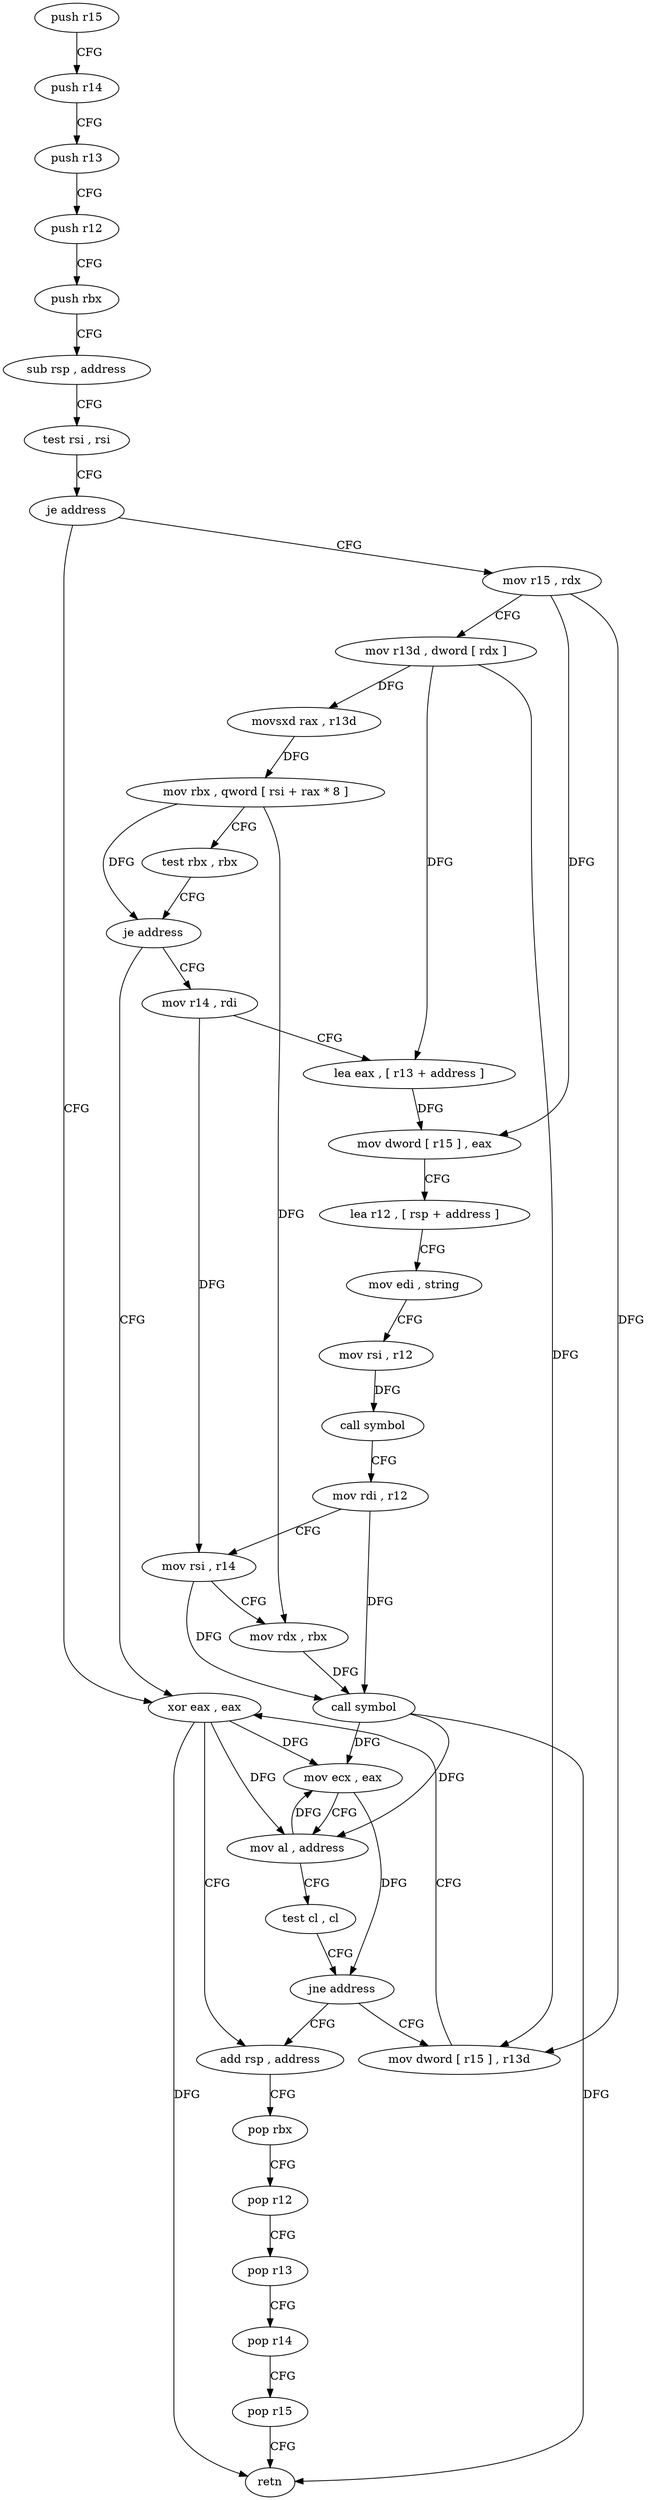 digraph "func" {
"4247904" [label = "push r15" ]
"4247906" [label = "push r14" ]
"4247908" [label = "push r13" ]
"4247910" [label = "push r12" ]
"4247912" [label = "push rbx" ]
"4247913" [label = "sub rsp , address" ]
"4247917" [label = "test rsi , rsi" ]
"4247920" [label = "je address" ]
"4247993" [label = "xor eax , eax" ]
"4247922" [label = "mov r15 , rdx" ]
"4247995" [label = "add rsp , address" ]
"4247925" [label = "mov r13d , dword [ rdx ]" ]
"4247928" [label = "movsxd rax , r13d" ]
"4247931" [label = "mov rbx , qword [ rsi + rax * 8 ]" ]
"4247935" [label = "test rbx , rbx" ]
"4247938" [label = "je address" ]
"4247940" [label = "mov r14 , rdi" ]
"4247943" [label = "lea eax , [ r13 + address ]" ]
"4247947" [label = "mov dword [ r15 ] , eax" ]
"4247950" [label = "lea r12 , [ rsp + address ]" ]
"4247955" [label = "mov edi , string" ]
"4247960" [label = "mov rsi , r12" ]
"4247963" [label = "call symbol" ]
"4247968" [label = "mov rdi , r12" ]
"4247971" [label = "mov rsi , r14" ]
"4247974" [label = "mov rdx , rbx" ]
"4247977" [label = "call symbol" ]
"4247982" [label = "mov ecx , eax" ]
"4247984" [label = "mov al , address" ]
"4247986" [label = "test cl , cl" ]
"4247988" [label = "jne address" ]
"4247990" [label = "mov dword [ r15 ] , r13d" ]
"4247999" [label = "pop rbx" ]
"4248000" [label = "pop r12" ]
"4248002" [label = "pop r13" ]
"4248004" [label = "pop r14" ]
"4248006" [label = "pop r15" ]
"4248008" [label = "retn" ]
"4247904" -> "4247906" [ label = "CFG" ]
"4247906" -> "4247908" [ label = "CFG" ]
"4247908" -> "4247910" [ label = "CFG" ]
"4247910" -> "4247912" [ label = "CFG" ]
"4247912" -> "4247913" [ label = "CFG" ]
"4247913" -> "4247917" [ label = "CFG" ]
"4247917" -> "4247920" [ label = "CFG" ]
"4247920" -> "4247993" [ label = "CFG" ]
"4247920" -> "4247922" [ label = "CFG" ]
"4247993" -> "4247995" [ label = "CFG" ]
"4247993" -> "4248008" [ label = "DFG" ]
"4247993" -> "4247982" [ label = "DFG" ]
"4247993" -> "4247984" [ label = "DFG" ]
"4247922" -> "4247925" [ label = "CFG" ]
"4247922" -> "4247947" [ label = "DFG" ]
"4247922" -> "4247990" [ label = "DFG" ]
"4247995" -> "4247999" [ label = "CFG" ]
"4247925" -> "4247928" [ label = "DFG" ]
"4247925" -> "4247943" [ label = "DFG" ]
"4247925" -> "4247990" [ label = "DFG" ]
"4247928" -> "4247931" [ label = "DFG" ]
"4247931" -> "4247935" [ label = "CFG" ]
"4247931" -> "4247938" [ label = "DFG" ]
"4247931" -> "4247974" [ label = "DFG" ]
"4247935" -> "4247938" [ label = "CFG" ]
"4247938" -> "4247993" [ label = "CFG" ]
"4247938" -> "4247940" [ label = "CFG" ]
"4247940" -> "4247943" [ label = "CFG" ]
"4247940" -> "4247971" [ label = "DFG" ]
"4247943" -> "4247947" [ label = "DFG" ]
"4247947" -> "4247950" [ label = "CFG" ]
"4247950" -> "4247955" [ label = "CFG" ]
"4247955" -> "4247960" [ label = "CFG" ]
"4247960" -> "4247963" [ label = "DFG" ]
"4247963" -> "4247968" [ label = "CFG" ]
"4247968" -> "4247971" [ label = "CFG" ]
"4247968" -> "4247977" [ label = "DFG" ]
"4247971" -> "4247974" [ label = "CFG" ]
"4247971" -> "4247977" [ label = "DFG" ]
"4247974" -> "4247977" [ label = "DFG" ]
"4247977" -> "4247982" [ label = "DFG" ]
"4247977" -> "4248008" [ label = "DFG" ]
"4247977" -> "4247984" [ label = "DFG" ]
"4247982" -> "4247984" [ label = "CFG" ]
"4247982" -> "4247988" [ label = "DFG" ]
"4247984" -> "4247986" [ label = "CFG" ]
"4247984" -> "4247982" [ label = "DFG" ]
"4247986" -> "4247988" [ label = "CFG" ]
"4247988" -> "4247995" [ label = "CFG" ]
"4247988" -> "4247990" [ label = "CFG" ]
"4247990" -> "4247993" [ label = "CFG" ]
"4247999" -> "4248000" [ label = "CFG" ]
"4248000" -> "4248002" [ label = "CFG" ]
"4248002" -> "4248004" [ label = "CFG" ]
"4248004" -> "4248006" [ label = "CFG" ]
"4248006" -> "4248008" [ label = "CFG" ]
}
